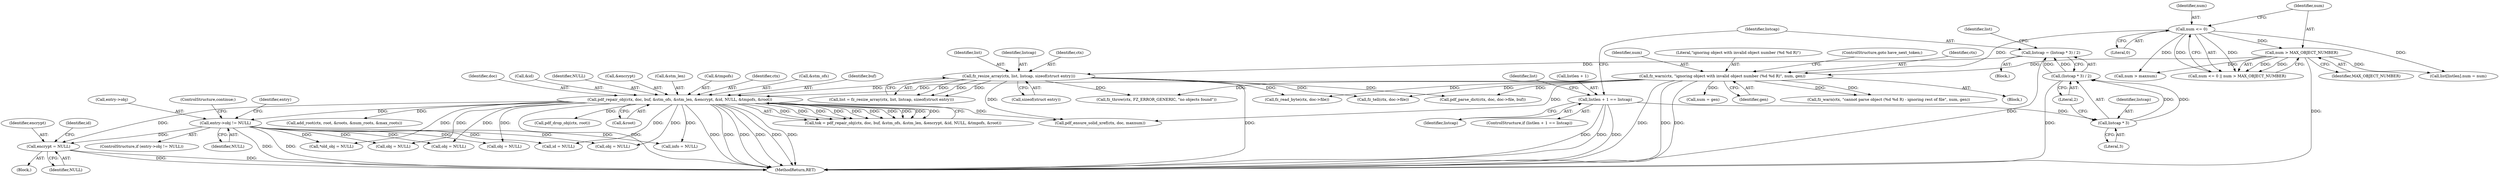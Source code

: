 digraph "0_ghostscript_1e03c06456d997435019fb3526fa2d4be7dbc6ec_0@API" {
"1001024" [label="(Call,encrypt = NULL)"];
"1000382" [label="(Call,pdf_repair_obj(ctx, doc, buf, &stm_ofs, &stm_len, &encrypt, &id, NULL, &tmpofs, &root))"];
"1000466" [label="(Call,fz_resize_array(ctx, list, listcap, sizeof(struct entry)))"];
"1000457" [label="(Call,listcap = (listcap * 3) / 2)"];
"1000459" [label="(Call,(listcap * 3) / 2)"];
"1000460" [label="(Call,listcap * 3)"];
"1000451" [label="(Call,listlen + 1 == listcap)"];
"1000438" [label="(Call,fz_warn(ctx, \"ignoring object with invalid object number (%d %d R)\", num, gen))"];
"1000431" [label="(Call,num <= 0)"];
"1000434" [label="(Call,num > MAX_OBJECT_NUMBER)"];
"1000675" [label="(Call,entry->obj != NULL)"];
"1000352" [label="(Call,num = gen)"];
"1000442" [label="(Identifier,gen)"];
"1000430" [label="(Call,num <= 0 || num > MAX_OBJECT_NUMBER)"];
"1000635" [label="(Call,fz_read_byte(ctx, doc->file))"];
"1000433" [label="(Literal,0)"];
"1001052" [label="(Call,obj = NULL)"];
"1000411" [label="(Call,pdf_drop_obj(ctx, root))"];
"1000475" [label="(Identifier,list)"];
"1000930" [label="(Call,obj = NULL)"];
"1000988" [label="(Block,)"];
"1000451" [label="(Call,listlen + 1 == listcap)"];
"1000423" [label="(Call,fz_warn(ctx, \"cannot parse object (%d %d R) - ignoring rest of file\", num, gen))"];
"1000909" [label="(Call,obj = NULL)"];
"1000456" [label="(Block,)"];
"1000467" [label="(Identifier,ctx)"];
"1000470" [label="(Call,sizeof(struct entry))"];
"1000440" [label="(Literal,\"ignoring object with invalid object number (%d %d R)\")"];
"1001028" [label="(Identifier,id)"];
"1001065" [label="(Call,id = NULL)"];
"1001026" [label="(Identifier,NULL)"];
"1000383" [label="(Identifier,ctx)"];
"1000432" [label="(Identifier,num)"];
"1000443" [label="(ControlStructure,goto have_next_token;)"];
"1000464" [label="(Call,list = fz_resize_array(ctx, list, listcap, sizeof(struct entry)))"];
"1001071" [label="(MethodReturn,RET)"];
"1000386" [label="(Call,&stm_ofs)"];
"1000463" [label="(Literal,2)"];
"1000680" [label="(ControlStructure,continue;)"];
"1000462" [label="(Literal,3)"];
"1000434" [label="(Call,num > MAX_OBJECT_NUMBER)"];
"1000431" [label="(Call,num <= 0)"];
"1000385" [label="(Identifier,buf)"];
"1000384" [label="(Identifier,doc)"];
"1000397" [label="(Call,&root)"];
"1000468" [label="(Identifier,list)"];
"1000457" [label="(Call,listcap = (listcap * 3) / 2)"];
"1000436" [label="(Identifier,MAX_OBJECT_NUMBER)"];
"1000683" [label="(Identifier,entry)"];
"1001024" [label="(Call,encrypt = NULL)"];
"1000392" [label="(Call,&id)"];
"1000674" [label="(ControlStructure,if (entry->obj != NULL))"];
"1000465" [label="(Identifier,list)"];
"1000438" [label="(Call,fz_warn(ctx, \"ignoring object with invalid object number (%d %d R)\", num, gen))"];
"1000676" [label="(Call,entry->obj)"];
"1000394" [label="(Identifier,NULL)"];
"1000299" [label="(Call,fz_tell(ctx, doc->file))"];
"1000390" [label="(Call,&encrypt)"];
"1000654" [label="(Call,pdf_ensure_solid_xref(ctx, doc, maxnum))"];
"1000983" [label="(Call,info = NULL)"];
"1000461" [label="(Identifier,listcap)"];
"1000857" [label="(Call,*old_obj = NULL)"];
"1000455" [label="(Identifier,listcap)"];
"1000388" [label="(Call,&stm_len)"];
"1000435" [label="(Identifier,num)"];
"1000526" [label="(Call,pdf_parse_dict(ctx, doc, doc->file, buf))"];
"1000382" [label="(Call,pdf_repair_obj(ctx, doc, buf, &stm_ofs, &stm_len, &encrypt, &id, NULL, &tmpofs, &root))"];
"1000459" [label="(Call,(listcap * 3) / 2)"];
"1000460" [label="(Call,listcap * 3)"];
"1000679" [label="(Identifier,NULL)"];
"1000650" [label="(Call,fz_throw(ctx, FZ_ERROR_GENERIC, \"no objects found\"))"];
"1001025" [label="(Identifier,encrypt)"];
"1000466" [label="(Call,fz_resize_array(ctx, list, listcap, sizeof(struct entry)))"];
"1000675" [label="(Call,entry->obj != NULL)"];
"1001011" [label="(Call,obj = NULL)"];
"1000469" [label="(Identifier,listcap)"];
"1000458" [label="(Identifier,listcap)"];
"1000452" [label="(Call,listlen + 1)"];
"1000437" [label="(Block,)"];
"1000380" [label="(Call,tok = pdf_repair_obj(ctx, doc, buf, &stm_ofs, &stm_len, &encrypt, &id, NULL, &tmpofs, &root))"];
"1000472" [label="(Call,list[listlen].num = num)"];
"1000510" [label="(Call,num > maxnum)"];
"1000450" [label="(ControlStructure,if (listlen + 1 == listcap))"];
"1000439" [label="(Identifier,ctx)"];
"1000441" [label="(Identifier,num)"];
"1000401" [label="(Call,add_root(ctx, root, &roots, &num_roots, &max_roots))"];
"1000395" [label="(Call,&tmpofs)"];
"1001024" -> "1000988"  [label="AST: "];
"1001024" -> "1001026"  [label="CFG: "];
"1001025" -> "1001024"  [label="AST: "];
"1001026" -> "1001024"  [label="AST: "];
"1001028" -> "1001024"  [label="CFG: "];
"1001024" -> "1001071"  [label="DDG: "];
"1001024" -> "1001071"  [label="DDG: "];
"1000382" -> "1001024"  [label="DDG: "];
"1000675" -> "1001024"  [label="DDG: "];
"1000382" -> "1000380"  [label="AST: "];
"1000382" -> "1000397"  [label="CFG: "];
"1000383" -> "1000382"  [label="AST: "];
"1000384" -> "1000382"  [label="AST: "];
"1000385" -> "1000382"  [label="AST: "];
"1000386" -> "1000382"  [label="AST: "];
"1000388" -> "1000382"  [label="AST: "];
"1000390" -> "1000382"  [label="AST: "];
"1000392" -> "1000382"  [label="AST: "];
"1000394" -> "1000382"  [label="AST: "];
"1000395" -> "1000382"  [label="AST: "];
"1000397" -> "1000382"  [label="AST: "];
"1000380" -> "1000382"  [label="CFG: "];
"1000382" -> "1001071"  [label="DDG: "];
"1000382" -> "1001071"  [label="DDG: "];
"1000382" -> "1001071"  [label="DDG: "];
"1000382" -> "1001071"  [label="DDG: "];
"1000382" -> "1001071"  [label="DDG: "];
"1000382" -> "1001071"  [label="DDG: "];
"1000382" -> "1001071"  [label="DDG: "];
"1000382" -> "1000380"  [label="DDG: "];
"1000382" -> "1000380"  [label="DDG: "];
"1000382" -> "1000380"  [label="DDG: "];
"1000382" -> "1000380"  [label="DDG: "];
"1000382" -> "1000380"  [label="DDG: "];
"1000382" -> "1000380"  [label="DDG: "];
"1000382" -> "1000380"  [label="DDG: "];
"1000382" -> "1000380"  [label="DDG: "];
"1000382" -> "1000380"  [label="DDG: "];
"1000382" -> "1000380"  [label="DDG: "];
"1000466" -> "1000382"  [label="DDG: "];
"1000438" -> "1000382"  [label="DDG: "];
"1000382" -> "1000401"  [label="DDG: "];
"1000382" -> "1000411"  [label="DDG: "];
"1000382" -> "1000654"  [label="DDG: "];
"1000382" -> "1000675"  [label="DDG: "];
"1000382" -> "1000857"  [label="DDG: "];
"1000382" -> "1000909"  [label="DDG: "];
"1000382" -> "1000930"  [label="DDG: "];
"1000382" -> "1000983"  [label="DDG: "];
"1000382" -> "1001011"  [label="DDG: "];
"1000382" -> "1001052"  [label="DDG: "];
"1000382" -> "1001065"  [label="DDG: "];
"1000466" -> "1000464"  [label="AST: "];
"1000466" -> "1000470"  [label="CFG: "];
"1000467" -> "1000466"  [label="AST: "];
"1000468" -> "1000466"  [label="AST: "];
"1000469" -> "1000466"  [label="AST: "];
"1000470" -> "1000466"  [label="AST: "];
"1000464" -> "1000466"  [label="CFG: "];
"1000466" -> "1001071"  [label="DDG: "];
"1000466" -> "1000299"  [label="DDG: "];
"1000466" -> "1000464"  [label="DDG: "];
"1000466" -> "1000464"  [label="DDG: "];
"1000466" -> "1000464"  [label="DDG: "];
"1000457" -> "1000466"  [label="DDG: "];
"1000466" -> "1000526"  [label="DDG: "];
"1000466" -> "1000635"  [label="DDG: "];
"1000466" -> "1000650"  [label="DDG: "];
"1000466" -> "1000654"  [label="DDG: "];
"1000457" -> "1000456"  [label="AST: "];
"1000457" -> "1000459"  [label="CFG: "];
"1000458" -> "1000457"  [label="AST: "];
"1000459" -> "1000457"  [label="AST: "];
"1000465" -> "1000457"  [label="CFG: "];
"1000457" -> "1001071"  [label="DDG: "];
"1000459" -> "1000457"  [label="DDG: "];
"1000459" -> "1000457"  [label="DDG: "];
"1000459" -> "1000463"  [label="CFG: "];
"1000460" -> "1000459"  [label="AST: "];
"1000463" -> "1000459"  [label="AST: "];
"1000459" -> "1001071"  [label="DDG: "];
"1000460" -> "1000459"  [label="DDG: "];
"1000460" -> "1000459"  [label="DDG: "];
"1000460" -> "1000462"  [label="CFG: "];
"1000461" -> "1000460"  [label="AST: "];
"1000462" -> "1000460"  [label="AST: "];
"1000463" -> "1000460"  [label="CFG: "];
"1000451" -> "1000460"  [label="DDG: "];
"1000451" -> "1000450"  [label="AST: "];
"1000451" -> "1000455"  [label="CFG: "];
"1000452" -> "1000451"  [label="AST: "];
"1000455" -> "1000451"  [label="AST: "];
"1000458" -> "1000451"  [label="CFG: "];
"1000475" -> "1000451"  [label="CFG: "];
"1000451" -> "1001071"  [label="DDG: "];
"1000451" -> "1001071"  [label="DDG: "];
"1000451" -> "1001071"  [label="DDG: "];
"1000438" -> "1000437"  [label="AST: "];
"1000438" -> "1000442"  [label="CFG: "];
"1000439" -> "1000438"  [label="AST: "];
"1000440" -> "1000438"  [label="AST: "];
"1000441" -> "1000438"  [label="AST: "];
"1000442" -> "1000438"  [label="AST: "];
"1000443" -> "1000438"  [label="CFG: "];
"1000438" -> "1001071"  [label="DDG: "];
"1000438" -> "1001071"  [label="DDG: "];
"1000438" -> "1001071"  [label="DDG: "];
"1000438" -> "1000299"  [label="DDG: "];
"1000438" -> "1000352"  [label="DDG: "];
"1000438" -> "1000423"  [label="DDG: "];
"1000438" -> "1000423"  [label="DDG: "];
"1000431" -> "1000438"  [label="DDG: "];
"1000434" -> "1000438"  [label="DDG: "];
"1000438" -> "1000526"  [label="DDG: "];
"1000438" -> "1000635"  [label="DDG: "];
"1000438" -> "1000650"  [label="DDG: "];
"1000438" -> "1000654"  [label="DDG: "];
"1000431" -> "1000430"  [label="AST: "];
"1000431" -> "1000433"  [label="CFG: "];
"1000432" -> "1000431"  [label="AST: "];
"1000433" -> "1000431"  [label="AST: "];
"1000435" -> "1000431"  [label="CFG: "];
"1000430" -> "1000431"  [label="CFG: "];
"1000431" -> "1000430"  [label="DDG: "];
"1000431" -> "1000430"  [label="DDG: "];
"1000431" -> "1000434"  [label="DDG: "];
"1000431" -> "1000472"  [label="DDG: "];
"1000431" -> "1000510"  [label="DDG: "];
"1000434" -> "1000430"  [label="AST: "];
"1000434" -> "1000436"  [label="CFG: "];
"1000435" -> "1000434"  [label="AST: "];
"1000436" -> "1000434"  [label="AST: "];
"1000430" -> "1000434"  [label="CFG: "];
"1000434" -> "1001071"  [label="DDG: "];
"1000434" -> "1000430"  [label="DDG: "];
"1000434" -> "1000430"  [label="DDG: "];
"1000434" -> "1000472"  [label="DDG: "];
"1000434" -> "1000510"  [label="DDG: "];
"1000675" -> "1000674"  [label="AST: "];
"1000675" -> "1000679"  [label="CFG: "];
"1000676" -> "1000675"  [label="AST: "];
"1000679" -> "1000675"  [label="AST: "];
"1000680" -> "1000675"  [label="CFG: "];
"1000683" -> "1000675"  [label="CFG: "];
"1000675" -> "1001071"  [label="DDG: "];
"1000675" -> "1001071"  [label="DDG: "];
"1000675" -> "1000857"  [label="DDG: "];
"1000675" -> "1000909"  [label="DDG: "];
"1000675" -> "1000930"  [label="DDG: "];
"1000675" -> "1000983"  [label="DDG: "];
"1000675" -> "1001011"  [label="DDG: "];
"1000675" -> "1001052"  [label="DDG: "];
"1000675" -> "1001065"  [label="DDG: "];
}

